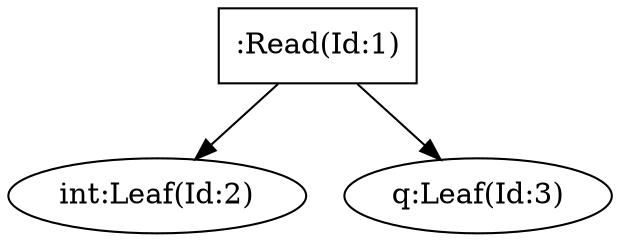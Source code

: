 digraph G{":Read(Id:1)" [shape = box];":Read(Id:1)"->"int:Leaf(Id:2)";":Read(Id:1)"->"q:Leaf(Id:3)";}
